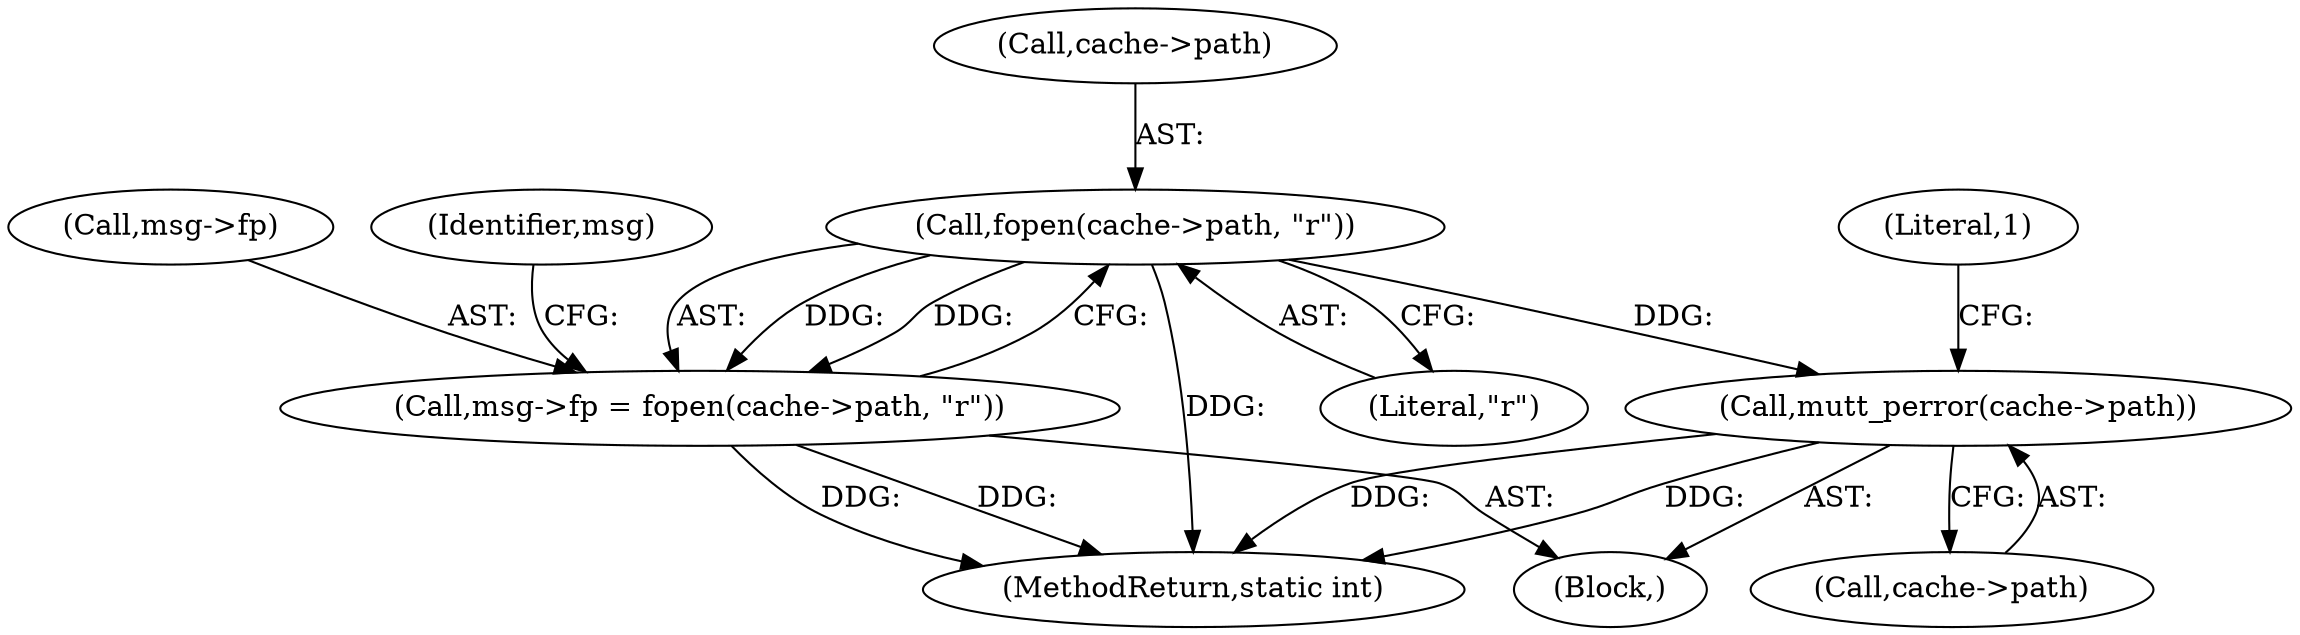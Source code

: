 digraph "0_neomutt_9bfab35522301794483f8f9ed60820bdec9be59e_2@API" {
"1000195" [label="(Call,fopen(cache->path, \"r\"))"];
"1000191" [label="(Call,msg->fp = fopen(cache->path, \"r\"))"];
"1000206" [label="(Call,mutt_perror(cache->path))"];
"1000541" [label="(MethodReturn,static int)"];
"1000196" [label="(Call,cache->path)"];
"1000191" [label="(Call,msg->fp = fopen(cache->path, \"r\"))"];
"1000212" [label="(Literal,1)"];
"1000190" [label="(Block,)"];
"1000192" [label="(Call,msg->fp)"];
"1000202" [label="(Identifier,msg)"];
"1000195" [label="(Call,fopen(cache->path, \"r\"))"];
"1000199" [label="(Literal,\"r\")"];
"1000207" [label="(Call,cache->path)"];
"1000206" [label="(Call,mutt_perror(cache->path))"];
"1000195" -> "1000191"  [label="AST: "];
"1000195" -> "1000199"  [label="CFG: "];
"1000196" -> "1000195"  [label="AST: "];
"1000199" -> "1000195"  [label="AST: "];
"1000191" -> "1000195"  [label="CFG: "];
"1000195" -> "1000541"  [label="DDG: "];
"1000195" -> "1000191"  [label="DDG: "];
"1000195" -> "1000191"  [label="DDG: "];
"1000195" -> "1000206"  [label="DDG: "];
"1000191" -> "1000190"  [label="AST: "];
"1000192" -> "1000191"  [label="AST: "];
"1000202" -> "1000191"  [label="CFG: "];
"1000191" -> "1000541"  [label="DDG: "];
"1000191" -> "1000541"  [label="DDG: "];
"1000206" -> "1000190"  [label="AST: "];
"1000206" -> "1000207"  [label="CFG: "];
"1000207" -> "1000206"  [label="AST: "];
"1000212" -> "1000206"  [label="CFG: "];
"1000206" -> "1000541"  [label="DDG: "];
"1000206" -> "1000541"  [label="DDG: "];
}
